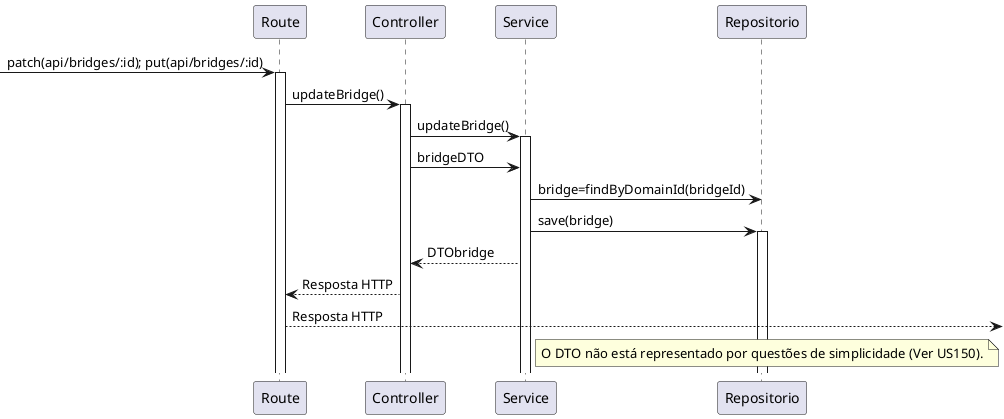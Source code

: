 @startuml US250

participant "Route" as Route
participant "Controller" as Controller
participant "Service" as Service
participant "Repositorio" as Repositorio

 -> Route : patch(api/bridges/:id); put(api/bridges/:id)
activate Route
Route -> Controller : updateBridge()
activate Controller
Controller -> Service : updateBridge()
activate Service
Controller -> Service : bridgeDTO
Service -> Repositorio : bridge=findByDomainId(bridgeId)
Service -> Repositorio : save(bridge)
activate Repositorio
Service --> Controller : DTObridge
Controller--> Route : Resposta HTTP
Route --> : Resposta HTTP

note right of Service
O DTO não está representado por questões de simplicidade (Ver US150).
end note
@enduml
